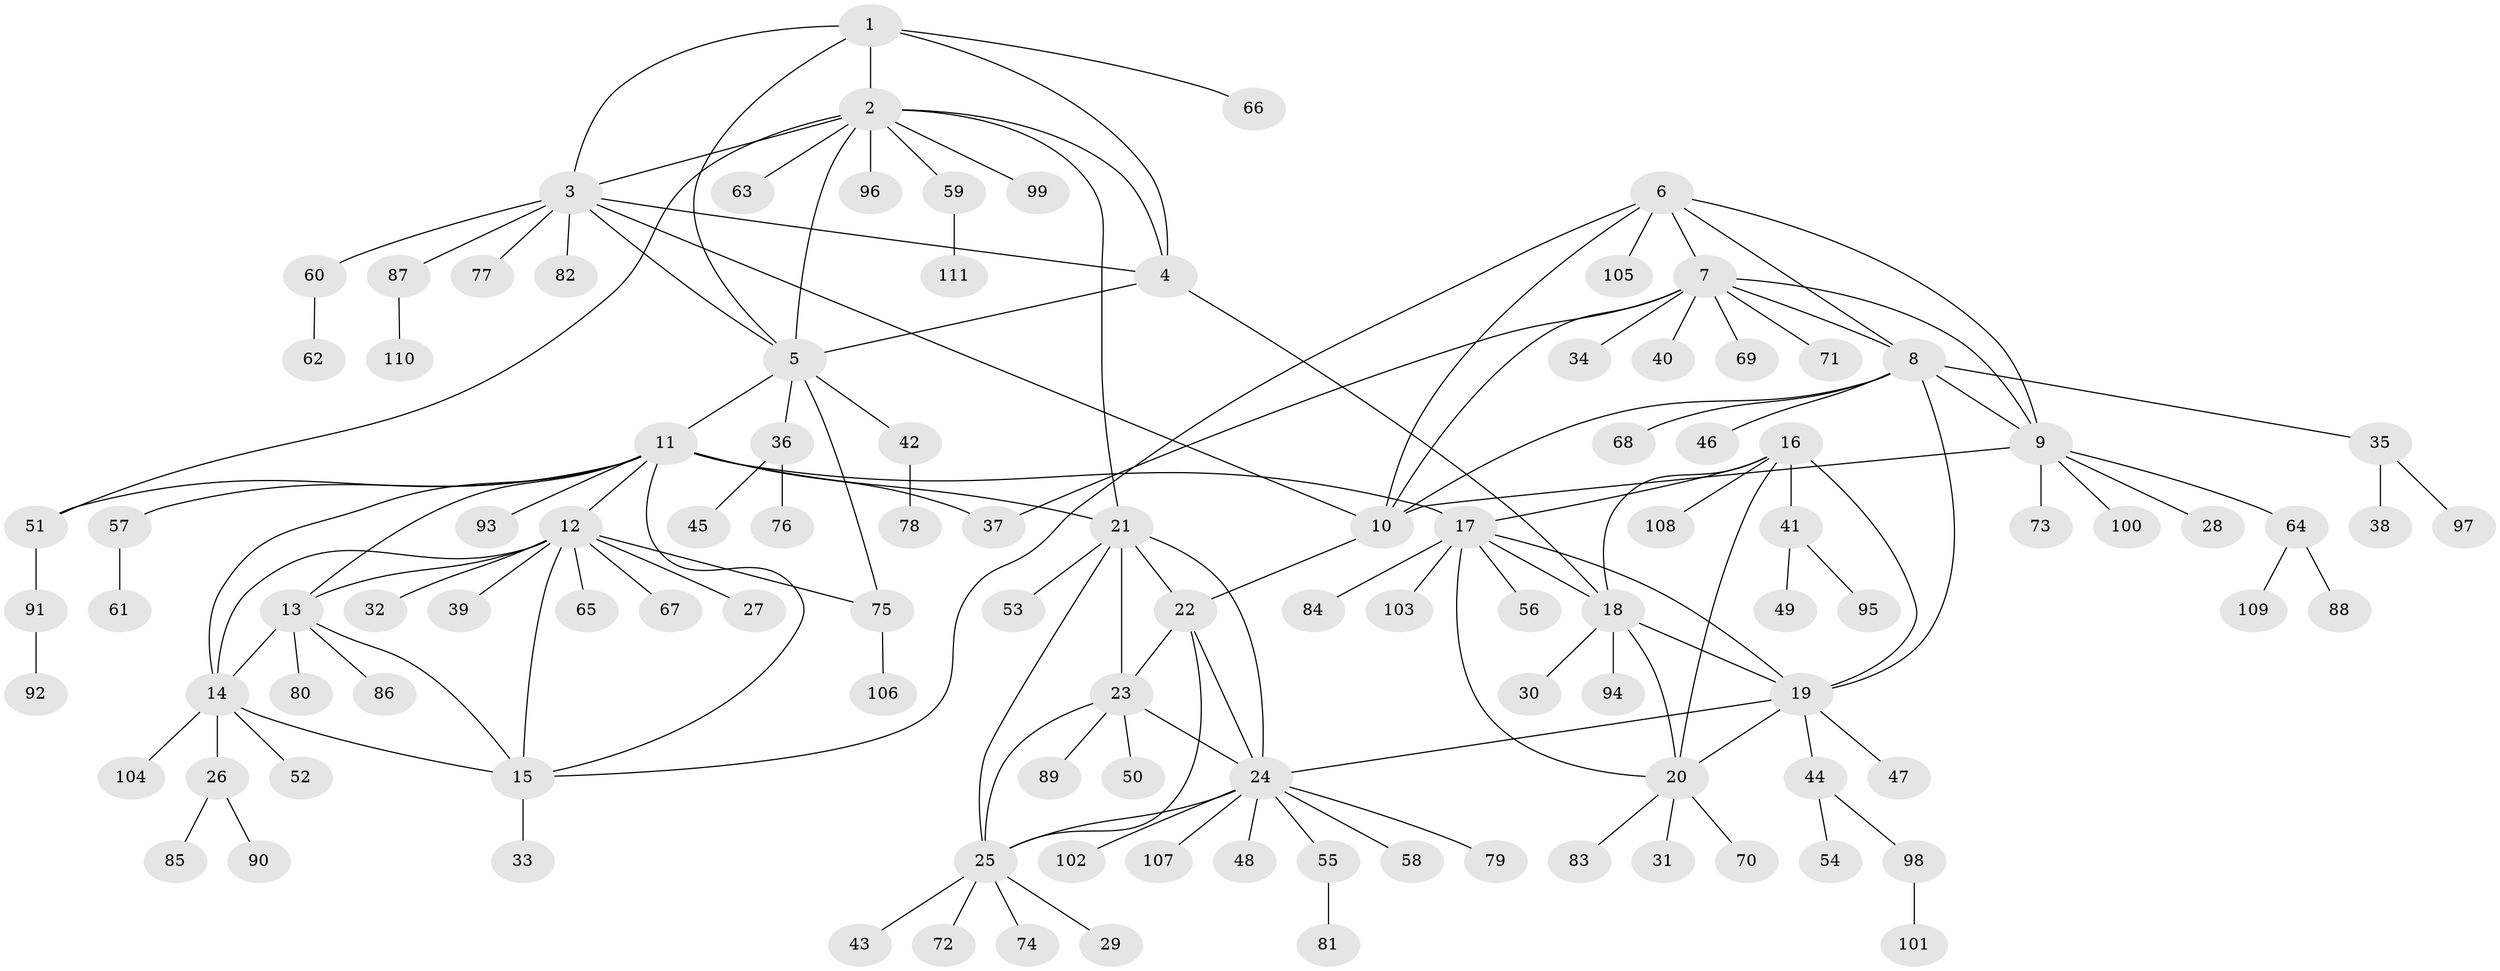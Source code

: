 // Generated by graph-tools (version 1.1) at 2025/54/03/09/25 04:54:09]
// undirected, 111 vertices, 149 edges
graph export_dot {
graph [start="1"]
  node [color=gray90,style=filled];
  1;
  2;
  3;
  4;
  5;
  6;
  7;
  8;
  9;
  10;
  11;
  12;
  13;
  14;
  15;
  16;
  17;
  18;
  19;
  20;
  21;
  22;
  23;
  24;
  25;
  26;
  27;
  28;
  29;
  30;
  31;
  32;
  33;
  34;
  35;
  36;
  37;
  38;
  39;
  40;
  41;
  42;
  43;
  44;
  45;
  46;
  47;
  48;
  49;
  50;
  51;
  52;
  53;
  54;
  55;
  56;
  57;
  58;
  59;
  60;
  61;
  62;
  63;
  64;
  65;
  66;
  67;
  68;
  69;
  70;
  71;
  72;
  73;
  74;
  75;
  76;
  77;
  78;
  79;
  80;
  81;
  82;
  83;
  84;
  85;
  86;
  87;
  88;
  89;
  90;
  91;
  92;
  93;
  94;
  95;
  96;
  97;
  98;
  99;
  100;
  101;
  102;
  103;
  104;
  105;
  106;
  107;
  108;
  109;
  110;
  111;
  1 -- 2;
  1 -- 3;
  1 -- 4;
  1 -- 5;
  1 -- 66;
  2 -- 3;
  2 -- 4;
  2 -- 5;
  2 -- 21;
  2 -- 51;
  2 -- 59;
  2 -- 63;
  2 -- 96;
  2 -- 99;
  3 -- 4;
  3 -- 5;
  3 -- 10;
  3 -- 60;
  3 -- 77;
  3 -- 82;
  3 -- 87;
  4 -- 5;
  4 -- 18;
  5 -- 11;
  5 -- 36;
  5 -- 42;
  5 -- 75;
  6 -- 7;
  6 -- 8;
  6 -- 9;
  6 -- 10;
  6 -- 15;
  6 -- 105;
  7 -- 8;
  7 -- 9;
  7 -- 10;
  7 -- 34;
  7 -- 37;
  7 -- 40;
  7 -- 69;
  7 -- 71;
  8 -- 9;
  8 -- 10;
  8 -- 19;
  8 -- 35;
  8 -- 46;
  8 -- 68;
  9 -- 10;
  9 -- 28;
  9 -- 64;
  9 -- 73;
  9 -- 100;
  10 -- 22;
  11 -- 12;
  11 -- 13;
  11 -- 14;
  11 -- 15;
  11 -- 17;
  11 -- 21;
  11 -- 37;
  11 -- 51;
  11 -- 57;
  11 -- 93;
  12 -- 13;
  12 -- 14;
  12 -- 15;
  12 -- 27;
  12 -- 32;
  12 -- 39;
  12 -- 65;
  12 -- 67;
  12 -- 75;
  13 -- 14;
  13 -- 15;
  13 -- 80;
  13 -- 86;
  14 -- 15;
  14 -- 26;
  14 -- 52;
  14 -- 104;
  15 -- 33;
  16 -- 17;
  16 -- 18;
  16 -- 19;
  16 -- 20;
  16 -- 41;
  16 -- 108;
  17 -- 18;
  17 -- 19;
  17 -- 20;
  17 -- 56;
  17 -- 84;
  17 -- 103;
  18 -- 19;
  18 -- 20;
  18 -- 30;
  18 -- 94;
  19 -- 20;
  19 -- 24;
  19 -- 44;
  19 -- 47;
  20 -- 31;
  20 -- 70;
  20 -- 83;
  21 -- 22;
  21 -- 23;
  21 -- 24;
  21 -- 25;
  21 -- 53;
  22 -- 23;
  22 -- 24;
  22 -- 25;
  23 -- 24;
  23 -- 25;
  23 -- 50;
  23 -- 89;
  24 -- 25;
  24 -- 48;
  24 -- 55;
  24 -- 58;
  24 -- 79;
  24 -- 102;
  24 -- 107;
  25 -- 29;
  25 -- 43;
  25 -- 72;
  25 -- 74;
  26 -- 85;
  26 -- 90;
  35 -- 38;
  35 -- 97;
  36 -- 45;
  36 -- 76;
  41 -- 49;
  41 -- 95;
  42 -- 78;
  44 -- 54;
  44 -- 98;
  51 -- 91;
  55 -- 81;
  57 -- 61;
  59 -- 111;
  60 -- 62;
  64 -- 88;
  64 -- 109;
  75 -- 106;
  87 -- 110;
  91 -- 92;
  98 -- 101;
}
